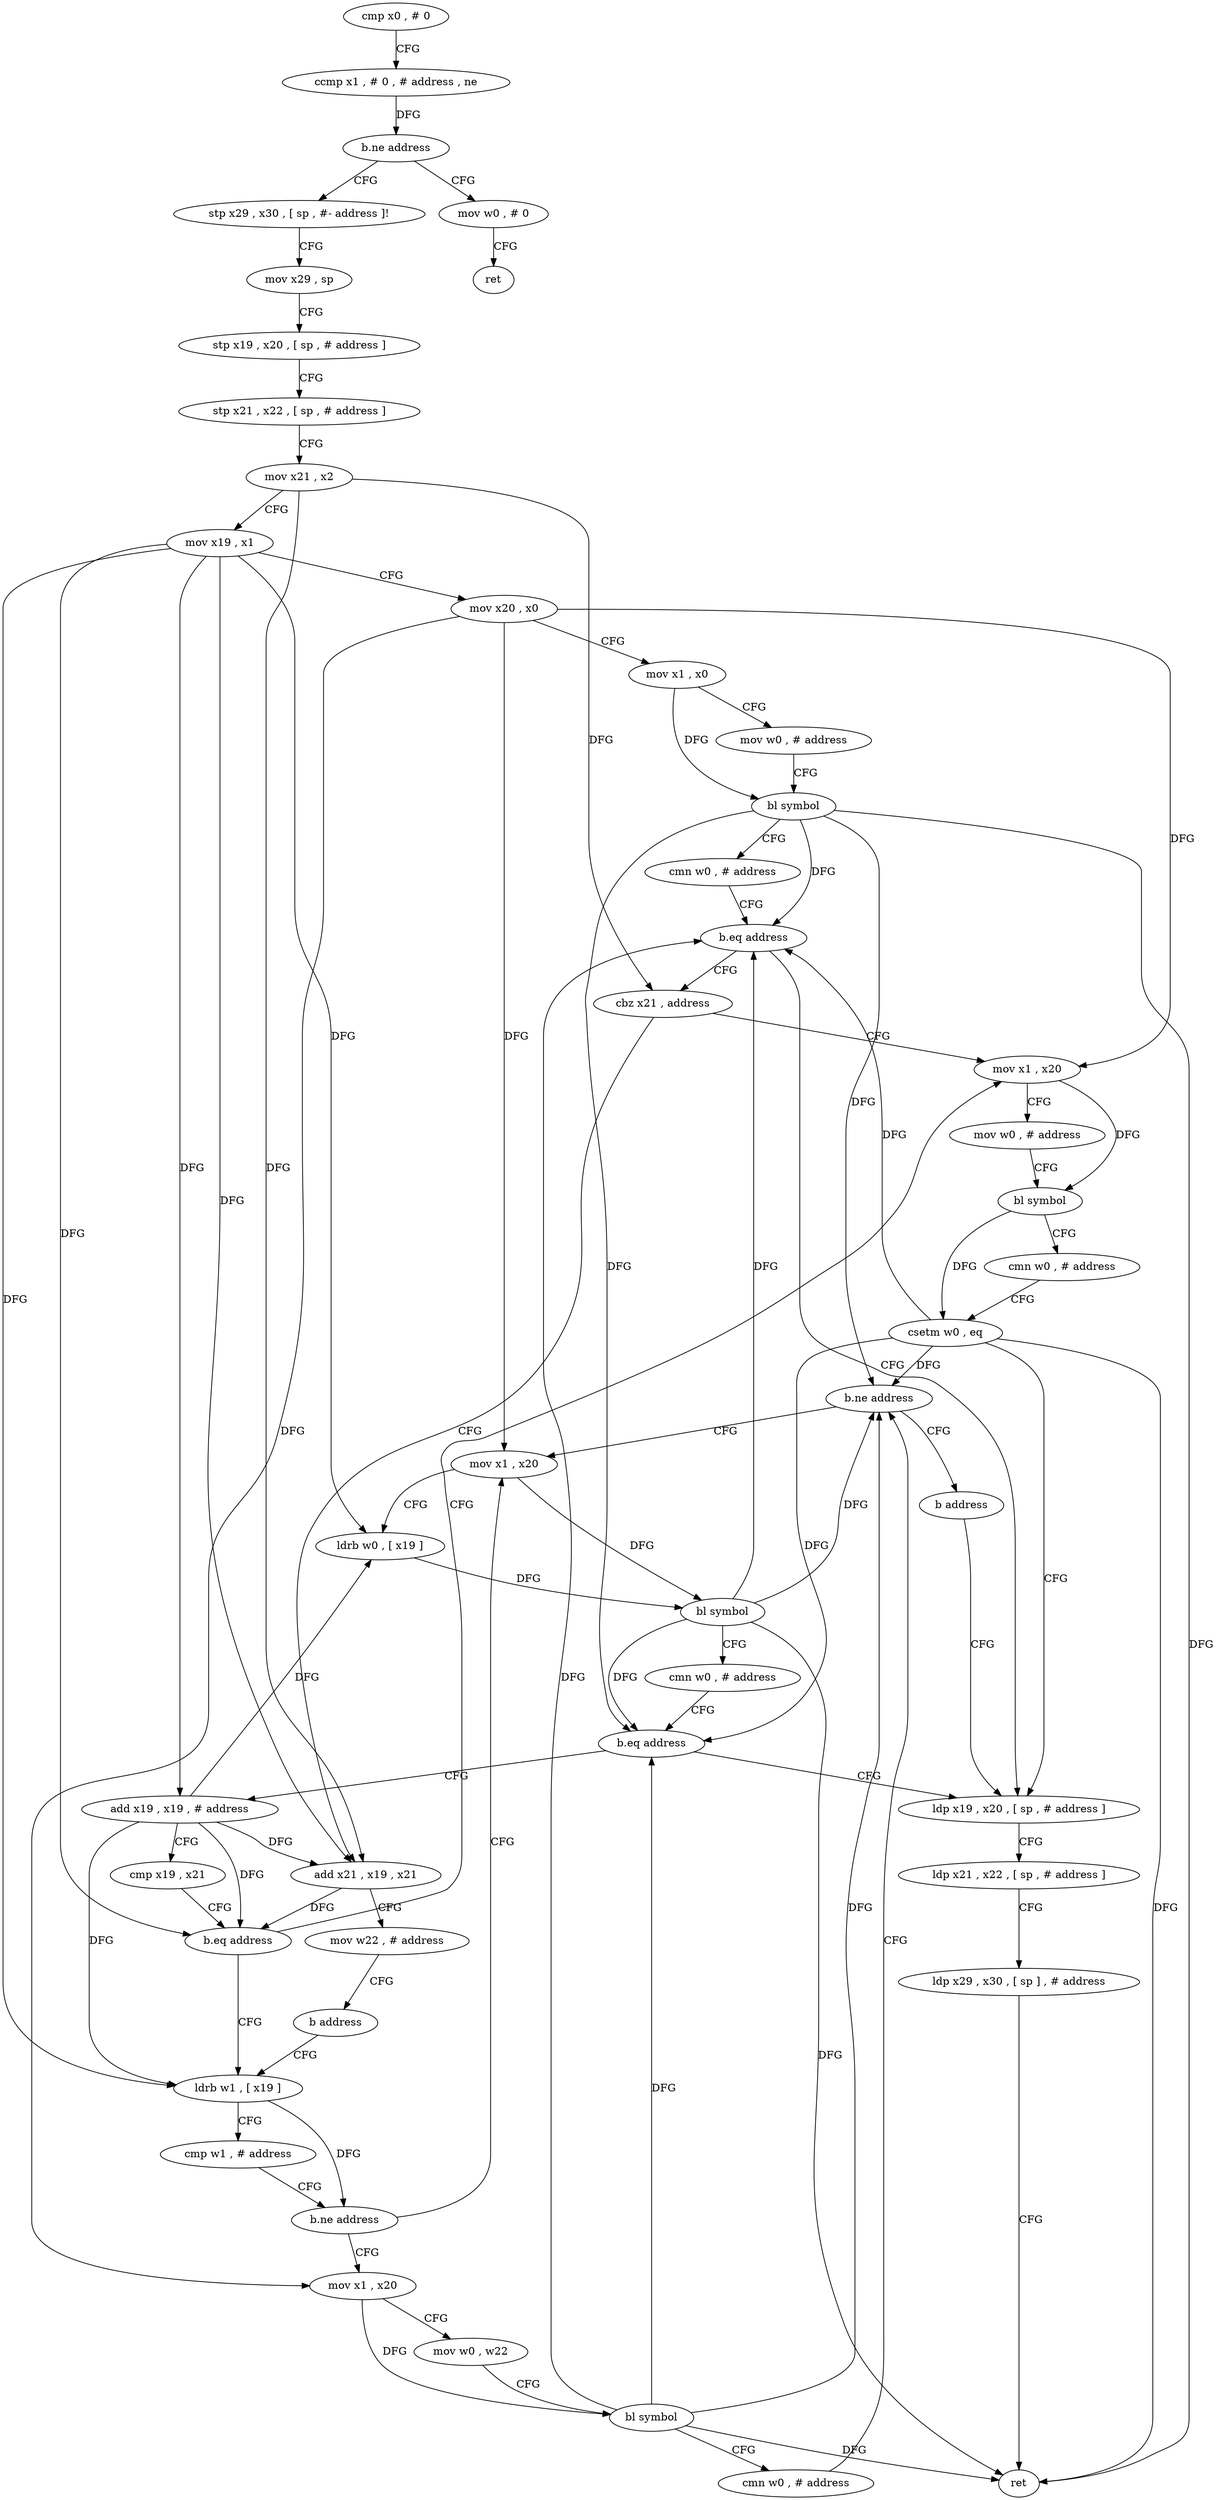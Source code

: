 digraph "func" {
"4289872" [label = "cmp x0 , # 0" ]
"4289876" [label = "ccmp x1 , # 0 , # address , ne" ]
"4289880" [label = "b.ne address" ]
"4289892" [label = "stp x29 , x30 , [ sp , #- address ]!" ]
"4289884" [label = "mov w0 , # 0" ]
"4289896" [label = "mov x29 , sp" ]
"4289900" [label = "stp x19 , x20 , [ sp , # address ]" ]
"4289904" [label = "stp x21 , x22 , [ sp , # address ]" ]
"4289908" [label = "mov x21 , x2" ]
"4289912" [label = "mov x19 , x1" ]
"4289916" [label = "mov x20 , x0" ]
"4289920" [label = "mov x1 , x0" ]
"4289924" [label = "mov w0 , # address" ]
"4289928" [label = "bl symbol" ]
"4289932" [label = "cmn w0 , # address" ]
"4289936" [label = "b.eq address" ]
"4290044" [label = "ldp x19 , x20 , [ sp , # address ]" ]
"4289940" [label = "cbz x21 , address" ]
"4289888" [label = "ret" ]
"4290048" [label = "ldp x21 , x22 , [ sp , # address ]" ]
"4290052" [label = "ldp x29 , x30 , [ sp ] , # address" ]
"4290056" [label = "ret" ]
"4290024" [label = "mov x1 , x20" ]
"4289944" [label = "add x21 , x19 , x21" ]
"4290028" [label = "mov w0 , # address" ]
"4290032" [label = "bl symbol" ]
"4290036" [label = "cmn w0 , # address" ]
"4290040" [label = "csetm w0 , eq" ]
"4289948" [label = "mov w22 , # address" ]
"4289952" [label = "b address" ]
"4289988" [label = "ldrb w1 , [ x19 ]" ]
"4289992" [label = "cmp w1 , # address" ]
"4289996" [label = "b.ne address" ]
"4289956" [label = "mov x1 , x20" ]
"4290000" [label = "mov x1 , x20" ]
"4289960" [label = "ldrb w0 , [ x19 ]" ]
"4289964" [label = "bl symbol" ]
"4289968" [label = "cmn w0 , # address" ]
"4289972" [label = "b.eq address" ]
"4289976" [label = "add x19 , x19 , # address" ]
"4290004" [label = "mov w0 , w22" ]
"4290008" [label = "bl symbol" ]
"4290012" [label = "cmn w0 , # address" ]
"4290016" [label = "b.ne address" ]
"4290020" [label = "b address" ]
"4289980" [label = "cmp x19 , x21" ]
"4289984" [label = "b.eq address" ]
"4289872" -> "4289876" [ label = "CFG" ]
"4289876" -> "4289880" [ label = "DFG" ]
"4289880" -> "4289892" [ label = "CFG" ]
"4289880" -> "4289884" [ label = "CFG" ]
"4289892" -> "4289896" [ label = "CFG" ]
"4289884" -> "4289888" [ label = "CFG" ]
"4289896" -> "4289900" [ label = "CFG" ]
"4289900" -> "4289904" [ label = "CFG" ]
"4289904" -> "4289908" [ label = "CFG" ]
"4289908" -> "4289912" [ label = "CFG" ]
"4289908" -> "4289940" [ label = "DFG" ]
"4289908" -> "4289944" [ label = "DFG" ]
"4289912" -> "4289916" [ label = "CFG" ]
"4289912" -> "4289944" [ label = "DFG" ]
"4289912" -> "4289988" [ label = "DFG" ]
"4289912" -> "4289960" [ label = "DFG" ]
"4289912" -> "4289976" [ label = "DFG" ]
"4289912" -> "4289984" [ label = "DFG" ]
"4289916" -> "4289920" [ label = "CFG" ]
"4289916" -> "4290024" [ label = "DFG" ]
"4289916" -> "4289956" [ label = "DFG" ]
"4289916" -> "4290000" [ label = "DFG" ]
"4289920" -> "4289924" [ label = "CFG" ]
"4289920" -> "4289928" [ label = "DFG" ]
"4289924" -> "4289928" [ label = "CFG" ]
"4289928" -> "4289932" [ label = "CFG" ]
"4289928" -> "4289936" [ label = "DFG" ]
"4289928" -> "4290056" [ label = "DFG" ]
"4289928" -> "4289972" [ label = "DFG" ]
"4289928" -> "4290016" [ label = "DFG" ]
"4289932" -> "4289936" [ label = "CFG" ]
"4289936" -> "4290044" [ label = "CFG" ]
"4289936" -> "4289940" [ label = "CFG" ]
"4290044" -> "4290048" [ label = "CFG" ]
"4289940" -> "4290024" [ label = "CFG" ]
"4289940" -> "4289944" [ label = "CFG" ]
"4290048" -> "4290052" [ label = "CFG" ]
"4290052" -> "4290056" [ label = "CFG" ]
"4290024" -> "4290028" [ label = "CFG" ]
"4290024" -> "4290032" [ label = "DFG" ]
"4289944" -> "4289948" [ label = "CFG" ]
"4289944" -> "4289984" [ label = "DFG" ]
"4290028" -> "4290032" [ label = "CFG" ]
"4290032" -> "4290036" [ label = "CFG" ]
"4290032" -> "4290040" [ label = "DFG" ]
"4290036" -> "4290040" [ label = "CFG" ]
"4290040" -> "4290044" [ label = "CFG" ]
"4290040" -> "4289936" [ label = "DFG" ]
"4290040" -> "4290056" [ label = "DFG" ]
"4290040" -> "4289972" [ label = "DFG" ]
"4290040" -> "4290016" [ label = "DFG" ]
"4289948" -> "4289952" [ label = "CFG" ]
"4289952" -> "4289988" [ label = "CFG" ]
"4289988" -> "4289992" [ label = "CFG" ]
"4289988" -> "4289996" [ label = "DFG" ]
"4289992" -> "4289996" [ label = "CFG" ]
"4289996" -> "4289956" [ label = "CFG" ]
"4289996" -> "4290000" [ label = "CFG" ]
"4289956" -> "4289960" [ label = "CFG" ]
"4289956" -> "4289964" [ label = "DFG" ]
"4290000" -> "4290004" [ label = "CFG" ]
"4290000" -> "4290008" [ label = "DFG" ]
"4289960" -> "4289964" [ label = "DFG" ]
"4289964" -> "4289968" [ label = "CFG" ]
"4289964" -> "4289936" [ label = "DFG" ]
"4289964" -> "4290056" [ label = "DFG" ]
"4289964" -> "4289972" [ label = "DFG" ]
"4289964" -> "4290016" [ label = "DFG" ]
"4289968" -> "4289972" [ label = "CFG" ]
"4289972" -> "4290044" [ label = "CFG" ]
"4289972" -> "4289976" [ label = "CFG" ]
"4289976" -> "4289980" [ label = "CFG" ]
"4289976" -> "4289988" [ label = "DFG" ]
"4289976" -> "4289960" [ label = "DFG" ]
"4289976" -> "4289944" [ label = "DFG" ]
"4289976" -> "4289984" [ label = "DFG" ]
"4290004" -> "4290008" [ label = "CFG" ]
"4290008" -> "4290012" [ label = "CFG" ]
"4290008" -> "4289936" [ label = "DFG" ]
"4290008" -> "4289972" [ label = "DFG" ]
"4290008" -> "4290056" [ label = "DFG" ]
"4290008" -> "4290016" [ label = "DFG" ]
"4290012" -> "4290016" [ label = "CFG" ]
"4290016" -> "4289956" [ label = "CFG" ]
"4290016" -> "4290020" [ label = "CFG" ]
"4290020" -> "4290044" [ label = "CFG" ]
"4289980" -> "4289984" [ label = "CFG" ]
"4289984" -> "4290024" [ label = "CFG" ]
"4289984" -> "4289988" [ label = "CFG" ]
}

